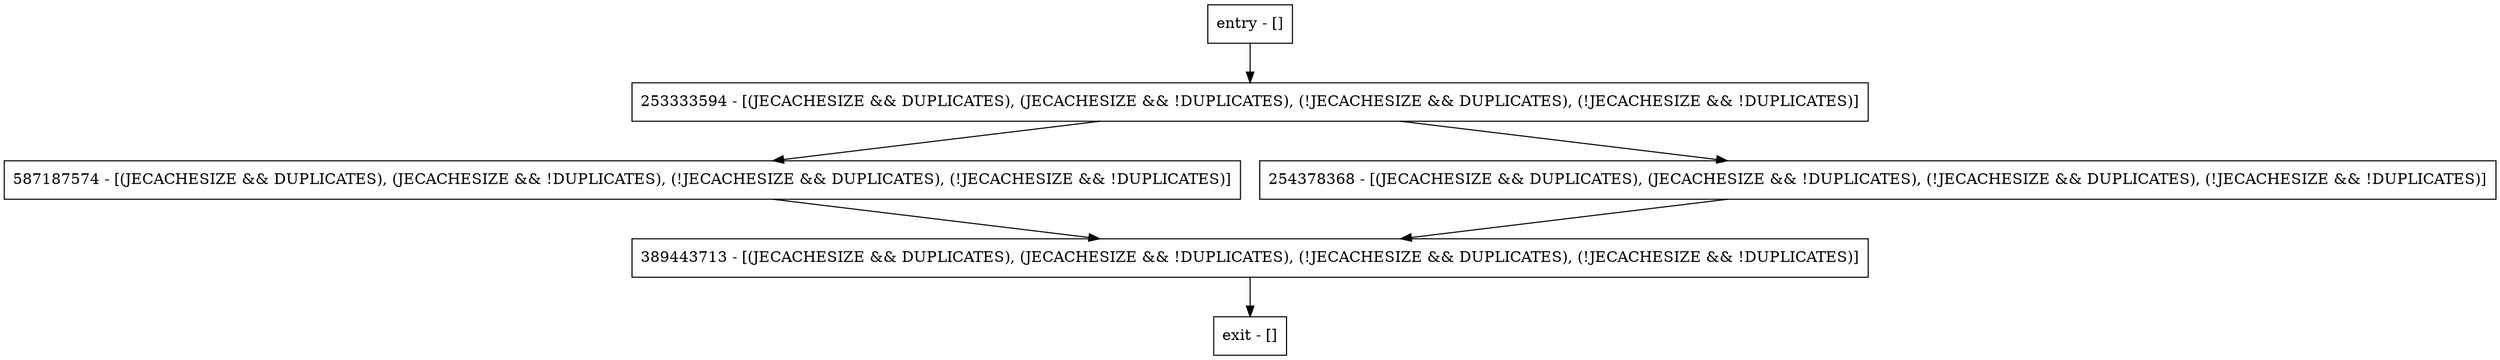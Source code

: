 digraph getUtilizationRepairDone {
node [shape=record];
entry [label="entry - []"];
exit [label="exit - []"];
587187574 [label="587187574 - [(JECACHESIZE && DUPLICATES), (JECACHESIZE && !DUPLICATES), (!JECACHESIZE && DUPLICATES), (!JECACHESIZE && !DUPLICATES)]"];
253333594 [label="253333594 - [(JECACHESIZE && DUPLICATES), (JECACHESIZE && !DUPLICATES), (!JECACHESIZE && DUPLICATES), (!JECACHESIZE && !DUPLICATES)]"];
254378368 [label="254378368 - [(JECACHESIZE && DUPLICATES), (JECACHESIZE && !DUPLICATES), (!JECACHESIZE && DUPLICATES), (!JECACHESIZE && !DUPLICATES)]"];
389443713 [label="389443713 - [(JECACHESIZE && DUPLICATES), (JECACHESIZE && !DUPLICATES), (!JECACHESIZE && DUPLICATES), (!JECACHESIZE && !DUPLICATES)]"];
entry;
exit;
entry -> 253333594;
587187574 -> 389443713;
253333594 -> 587187574;
253333594 -> 254378368;
254378368 -> 389443713;
389443713 -> exit;
}
